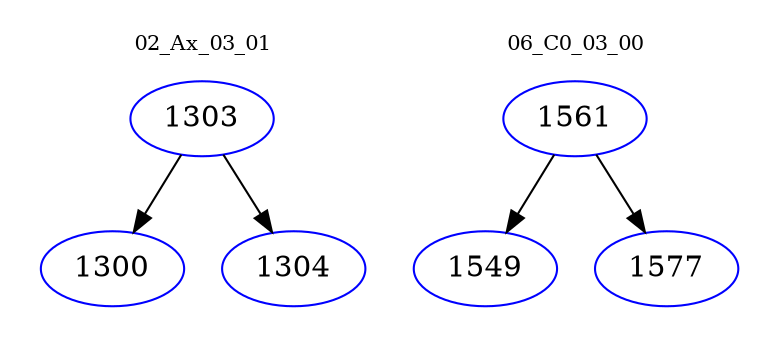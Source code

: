 digraph{
subgraph cluster_0 {
color = white
label = "02_Ax_03_01";
fontsize=10;
T0_1303 [label="1303", color="blue"]
T0_1303 -> T0_1300 [color="black"]
T0_1300 [label="1300", color="blue"]
T0_1303 -> T0_1304 [color="black"]
T0_1304 [label="1304", color="blue"]
}
subgraph cluster_1 {
color = white
label = "06_C0_03_00";
fontsize=10;
T1_1561 [label="1561", color="blue"]
T1_1561 -> T1_1549 [color="black"]
T1_1549 [label="1549", color="blue"]
T1_1561 -> T1_1577 [color="black"]
T1_1577 [label="1577", color="blue"]
}
}

